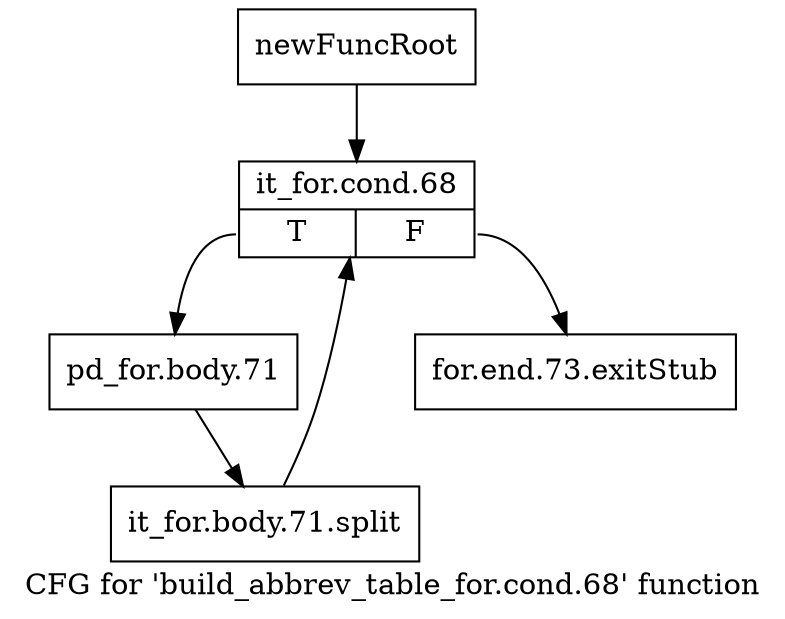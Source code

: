 digraph "CFG for 'build_abbrev_table_for.cond.68' function" {
	label="CFG for 'build_abbrev_table_for.cond.68' function";

	Node0xabfbe70 [shape=record,label="{newFuncRoot}"];
	Node0xabfbe70 -> Node0xabfbf10;
	Node0xabfbec0 [shape=record,label="{for.end.73.exitStub}"];
	Node0xabfbf10 [shape=record,label="{it_for.cond.68|{<s0>T|<s1>F}}"];
	Node0xabfbf10:s0 -> Node0xabfc370;
	Node0xabfbf10:s1 -> Node0xabfbec0;
	Node0xabfc370 [shape=record,label="{pd_for.body.71}"];
	Node0xabfc370 -> Node0xf4a10d0;
	Node0xf4a10d0 [shape=record,label="{it_for.body.71.split}"];
	Node0xf4a10d0 -> Node0xabfbf10;
}
